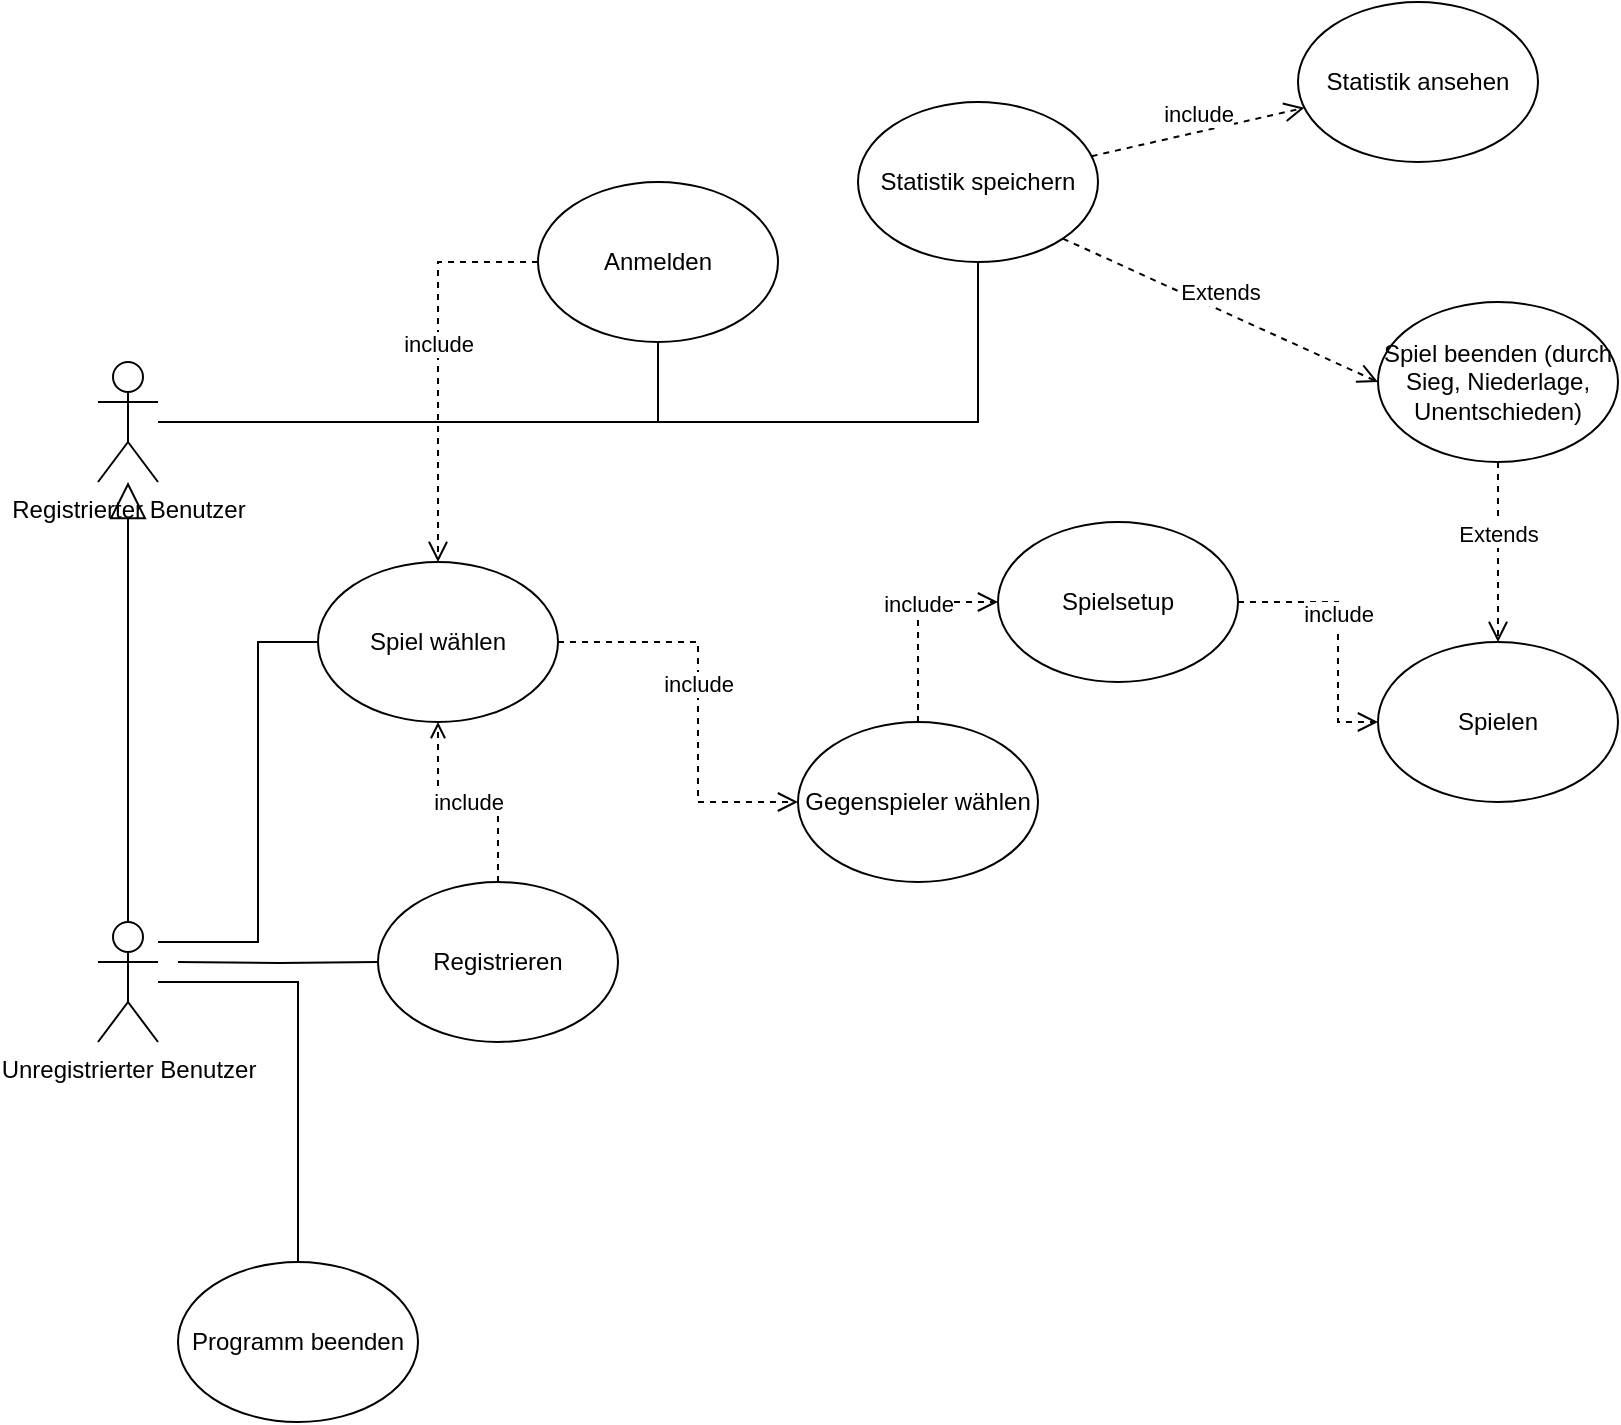 <mxfile version="16.5.6"><diagram id="o8-oluHyDP3awRCBC8RQ" name="Page-1"><mxGraphModel dx="1368" dy="789" grid="1" gridSize="10" guides="1" tooltips="1" connect="1" arrows="1" fold="1" page="1" pageScale="1" pageWidth="850" pageHeight="1100" math="0" shadow="0"><root><mxCell id="0"/><mxCell id="1" parent="0"/><mxCell id="EnBkKvWM_9OIqoEC6xGh-1" value="Spiel wählen" style="ellipse;whiteSpace=wrap;html=1;" vertex="1" parent="1"><mxGeometry x="160" y="320" width="120" height="80" as="geometry"/></mxCell><mxCell id="EnBkKvWM_9OIqoEC6xGh-2" value="Spielen" style="ellipse;whiteSpace=wrap;html=1;" vertex="1" parent="1"><mxGeometry x="690" y="360" width="120" height="80" as="geometry"/></mxCell><mxCell id="EnBkKvWM_9OIqoEC6xGh-3" value="Statistik speichern" style="ellipse;whiteSpace=wrap;html=1;" vertex="1" parent="1"><mxGeometry x="430" y="90" width="120" height="80" as="geometry"/></mxCell><mxCell id="EnBkKvWM_9OIqoEC6xGh-4" value="Statistik ansehen" style="ellipse;whiteSpace=wrap;html=1;" vertex="1" parent="1"><mxGeometry x="650" y="40" width="120" height="80" as="geometry"/></mxCell><mxCell id="EnBkKvWM_9OIqoEC6xGh-5" value="Gegenspieler wählen" style="ellipse;whiteSpace=wrap;html=1;" vertex="1" parent="1"><mxGeometry x="400" y="400" width="120" height="80" as="geometry"/></mxCell><mxCell id="EnBkKvWM_9OIqoEC6xGh-48" value="include" style="edgeStyle=orthogonalEdgeStyle;rounded=0;orthogonalLoop=1;jettySize=auto;html=1;entryX=0.5;entryY=1;entryDx=0;entryDy=0;endArrow=open;endFill=0;dashed=1;" edge="1" parent="1" source="EnBkKvWM_9OIqoEC6xGh-6" target="EnBkKvWM_9OIqoEC6xGh-1"><mxGeometry relative="1" as="geometry"/></mxCell><mxCell id="EnBkKvWM_9OIqoEC6xGh-6" value="Registrieren" style="ellipse;whiteSpace=wrap;html=1;" vertex="1" parent="1"><mxGeometry x="190" y="480" width="120" height="80" as="geometry"/></mxCell><mxCell id="EnBkKvWM_9OIqoEC6xGh-7" value="Anmelden" style="ellipse;whiteSpace=wrap;html=1;" vertex="1" parent="1"><mxGeometry x="270" y="130" width="120" height="80" as="geometry"/></mxCell><mxCell id="EnBkKvWM_9OIqoEC6xGh-8" value="Spiel beenden (durch Sieg, Niederlage, Unentschieden)" style="ellipse;whiteSpace=wrap;html=1;" vertex="1" parent="1"><mxGeometry x="690" y="190" width="120" height="80" as="geometry"/></mxCell><mxCell id="EnBkKvWM_9OIqoEC6xGh-9" value="Programm beenden" style="ellipse;whiteSpace=wrap;html=1;" vertex="1" parent="1"><mxGeometry x="90" y="670" width="120" height="80" as="geometry"/></mxCell><mxCell id="EnBkKvWM_9OIqoEC6xGh-10" value="&lt;div&gt;Spielsetup&lt;/div&gt;" style="ellipse;whiteSpace=wrap;html=1;" vertex="1" parent="1"><mxGeometry x="500" y="300" width="120" height="80" as="geometry"/></mxCell><mxCell id="EnBkKvWM_9OIqoEC6xGh-16" style="edgeStyle=orthogonalEdgeStyle;rounded=0;orthogonalLoop=1;jettySize=auto;html=1;entryX=0.5;entryY=1;entryDx=0;entryDy=0;endArrow=none;endFill=0;" edge="1" parent="1" source="EnBkKvWM_9OIqoEC6xGh-12" target="EnBkKvWM_9OIqoEC6xGh-7"><mxGeometry relative="1" as="geometry"/></mxCell><mxCell id="EnBkKvWM_9OIqoEC6xGh-26" style="edgeStyle=orthogonalEdgeStyle;rounded=0;orthogonalLoop=1;jettySize=auto;html=1;endArrow=none;endFill=0;" edge="1" parent="1" source="EnBkKvWM_9OIqoEC6xGh-12" target="EnBkKvWM_9OIqoEC6xGh-3"><mxGeometry relative="1" as="geometry"/></mxCell><mxCell id="EnBkKvWM_9OIqoEC6xGh-12" value="Registrierter Benutzer" style="shape=umlActor;verticalLabelPosition=bottom;verticalAlign=top;html=1;outlineConnect=0;" vertex="1" parent="1"><mxGeometry x="50" y="220" width="30" height="60" as="geometry"/></mxCell><mxCell id="EnBkKvWM_9OIqoEC6xGh-37" style="edgeStyle=orthogonalEdgeStyle;rounded=0;orthogonalLoop=1;jettySize=auto;html=1;endArrow=none;endFill=0;" edge="1" parent="1" source="EnBkKvWM_9OIqoEC6xGh-13" target="EnBkKvWM_9OIqoEC6xGh-9"><mxGeometry relative="1" as="geometry"/></mxCell><mxCell id="EnBkKvWM_9OIqoEC6xGh-38" style="edgeStyle=orthogonalEdgeStyle;rounded=0;orthogonalLoop=1;jettySize=auto;html=1;entryX=0;entryY=0.5;entryDx=0;entryDy=0;endArrow=none;endFill=0;" edge="1" parent="1" source="EnBkKvWM_9OIqoEC6xGh-13" target="EnBkKvWM_9OIqoEC6xGh-1"><mxGeometry relative="1" as="geometry"><Array as="points"><mxPoint x="130" y="510"/><mxPoint x="130" y="360"/></Array></mxGeometry></mxCell><mxCell id="EnBkKvWM_9OIqoEC6xGh-46" style="edgeStyle=orthogonalEdgeStyle;rounded=0;orthogonalLoop=1;jettySize=auto;html=1;endArrow=none;endFill=0;" edge="1" parent="1" target="EnBkKvWM_9OIqoEC6xGh-6"><mxGeometry relative="1" as="geometry"><mxPoint x="90" y="520" as="sourcePoint"/></mxGeometry></mxCell><mxCell id="EnBkKvWM_9OIqoEC6xGh-13" value="Unregistrierter Benutzer" style="shape=umlActor;verticalLabelPosition=bottom;verticalAlign=top;html=1;outlineConnect=0;" vertex="1" parent="1"><mxGeometry x="50" y="500" width="30" height="60" as="geometry"/></mxCell><mxCell id="EnBkKvWM_9OIqoEC6xGh-23" value="" style="endArrow=block;endSize=16;endFill=0;html=1;rounded=0;" edge="1" parent="1" source="EnBkKvWM_9OIqoEC6xGh-13" target="EnBkKvWM_9OIqoEC6xGh-12"><mxGeometry x="0.091" y="25" width="160" relative="1" as="geometry"><mxPoint x="100" y="440" as="sourcePoint"/><mxPoint x="65" y="350" as="targetPoint"/><mxPoint as="offset"/></mxGeometry></mxCell><mxCell id="EnBkKvWM_9OIqoEC6xGh-33" value="include" style="html=1;verticalAlign=bottom;endArrow=open;dashed=1;endSize=8;rounded=0;" edge="1" parent="1" source="EnBkKvWM_9OIqoEC6xGh-3" target="EnBkKvWM_9OIqoEC6xGh-4"><mxGeometry relative="1" as="geometry"><mxPoint x="700" y="120" as="sourcePoint"/><mxPoint x="620" y="120" as="targetPoint"/></mxGeometry></mxCell><mxCell id="EnBkKvWM_9OIqoEC6xGh-35" value="&lt;div&gt;Extends&lt;/div&gt;" style="html=1;verticalAlign=bottom;endArrow=open;dashed=1;endSize=8;rounded=0;entryX=0;entryY=0.5;entryDx=0;entryDy=0;exitX=1;exitY=1;exitDx=0;exitDy=0;" edge="1" parent="1" source="EnBkKvWM_9OIqoEC6xGh-3" target="EnBkKvWM_9OIqoEC6xGh-8"><mxGeometry relative="1" as="geometry"><mxPoint x="560" y="230" as="sourcePoint"/><mxPoint x="646.409" y="319.997" as="targetPoint"/></mxGeometry></mxCell><mxCell id="EnBkKvWM_9OIqoEC6xGh-36" value="&lt;div&gt;Extends&lt;/div&gt;" style="html=1;verticalAlign=bottom;endArrow=open;dashed=1;endSize=8;rounded=0;exitX=0.5;exitY=1;exitDx=0;exitDy=0;entryX=0.5;entryY=0;entryDx=0;entryDy=0;" edge="1" parent="1" source="EnBkKvWM_9OIqoEC6xGh-8" target="EnBkKvWM_9OIqoEC6xGh-2"><mxGeometry relative="1" as="geometry"><mxPoint x="559.996" y="258.284" as="sourcePoint"/><mxPoint x="730" y="360" as="targetPoint"/></mxGeometry></mxCell><mxCell id="EnBkKvWM_9OIqoEC6xGh-39" value="include" style="html=1;verticalAlign=bottom;endArrow=open;dashed=1;endSize=8;rounded=0;exitX=1;exitY=0.5;exitDx=0;exitDy=0;entryX=0;entryY=0.5;entryDx=0;entryDy=0;" edge="1" parent="1" source="EnBkKvWM_9OIqoEC6xGh-1" target="EnBkKvWM_9OIqoEC6xGh-5"><mxGeometry relative="1" as="geometry"><mxPoint x="399.998" y="439.997" as="sourcePoint"/><mxPoint x="506.409" y="415.797" as="targetPoint"/><Array as="points"><mxPoint x="350" y="360"/><mxPoint x="350" y="440"/></Array></mxGeometry></mxCell><mxCell id="EnBkKvWM_9OIqoEC6xGh-40" value="include" style="html=1;verticalAlign=bottom;endArrow=open;dashed=1;endSize=8;rounded=0;exitX=0.5;exitY=0;exitDx=0;exitDy=0;entryX=0;entryY=0.5;entryDx=0;entryDy=0;" edge="1" parent="1" source="EnBkKvWM_9OIqoEC6xGh-5" target="EnBkKvWM_9OIqoEC6xGh-10"><mxGeometry relative="1" as="geometry"><mxPoint x="325" y="290" as="sourcePoint"/><mxPoint x="445" y="390" as="targetPoint"/><Array as="points"><mxPoint x="460" y="340"/></Array></mxGeometry></mxCell><mxCell id="EnBkKvWM_9OIqoEC6xGh-41" value="include" style="html=1;verticalAlign=bottom;endArrow=open;dashed=1;endSize=8;rounded=0;exitX=1;exitY=0.5;exitDx=0;exitDy=0;entryX=0;entryY=0.5;entryDx=0;entryDy=0;" edge="1" parent="1" source="EnBkKvWM_9OIqoEC6xGh-10" target="EnBkKvWM_9OIqoEC6xGh-2"><mxGeometry relative="1" as="geometry"><mxPoint x="560" y="470" as="sourcePoint"/><mxPoint x="660" y="430" as="targetPoint"/><Array as="points"><mxPoint x="670" y="340"/><mxPoint x="670" y="400"/></Array></mxGeometry></mxCell><mxCell id="EnBkKvWM_9OIqoEC6xGh-42" value="include" style="html=1;verticalAlign=bottom;endArrow=open;dashed=1;endSize=8;rounded=0;exitX=0;exitY=0.5;exitDx=0;exitDy=0;entryX=0.5;entryY=0;entryDx=0;entryDy=0;" edge="1" parent="1" source="EnBkKvWM_9OIqoEC6xGh-7" target="EnBkKvWM_9OIqoEC6xGh-1"><mxGeometry relative="1" as="geometry"><mxPoint x="250" y="290" as="sourcePoint"/><mxPoint x="290" y="230" as="targetPoint"/><Array as="points"><mxPoint x="220" y="170"/></Array></mxGeometry></mxCell></root></mxGraphModel></diagram></mxfile>